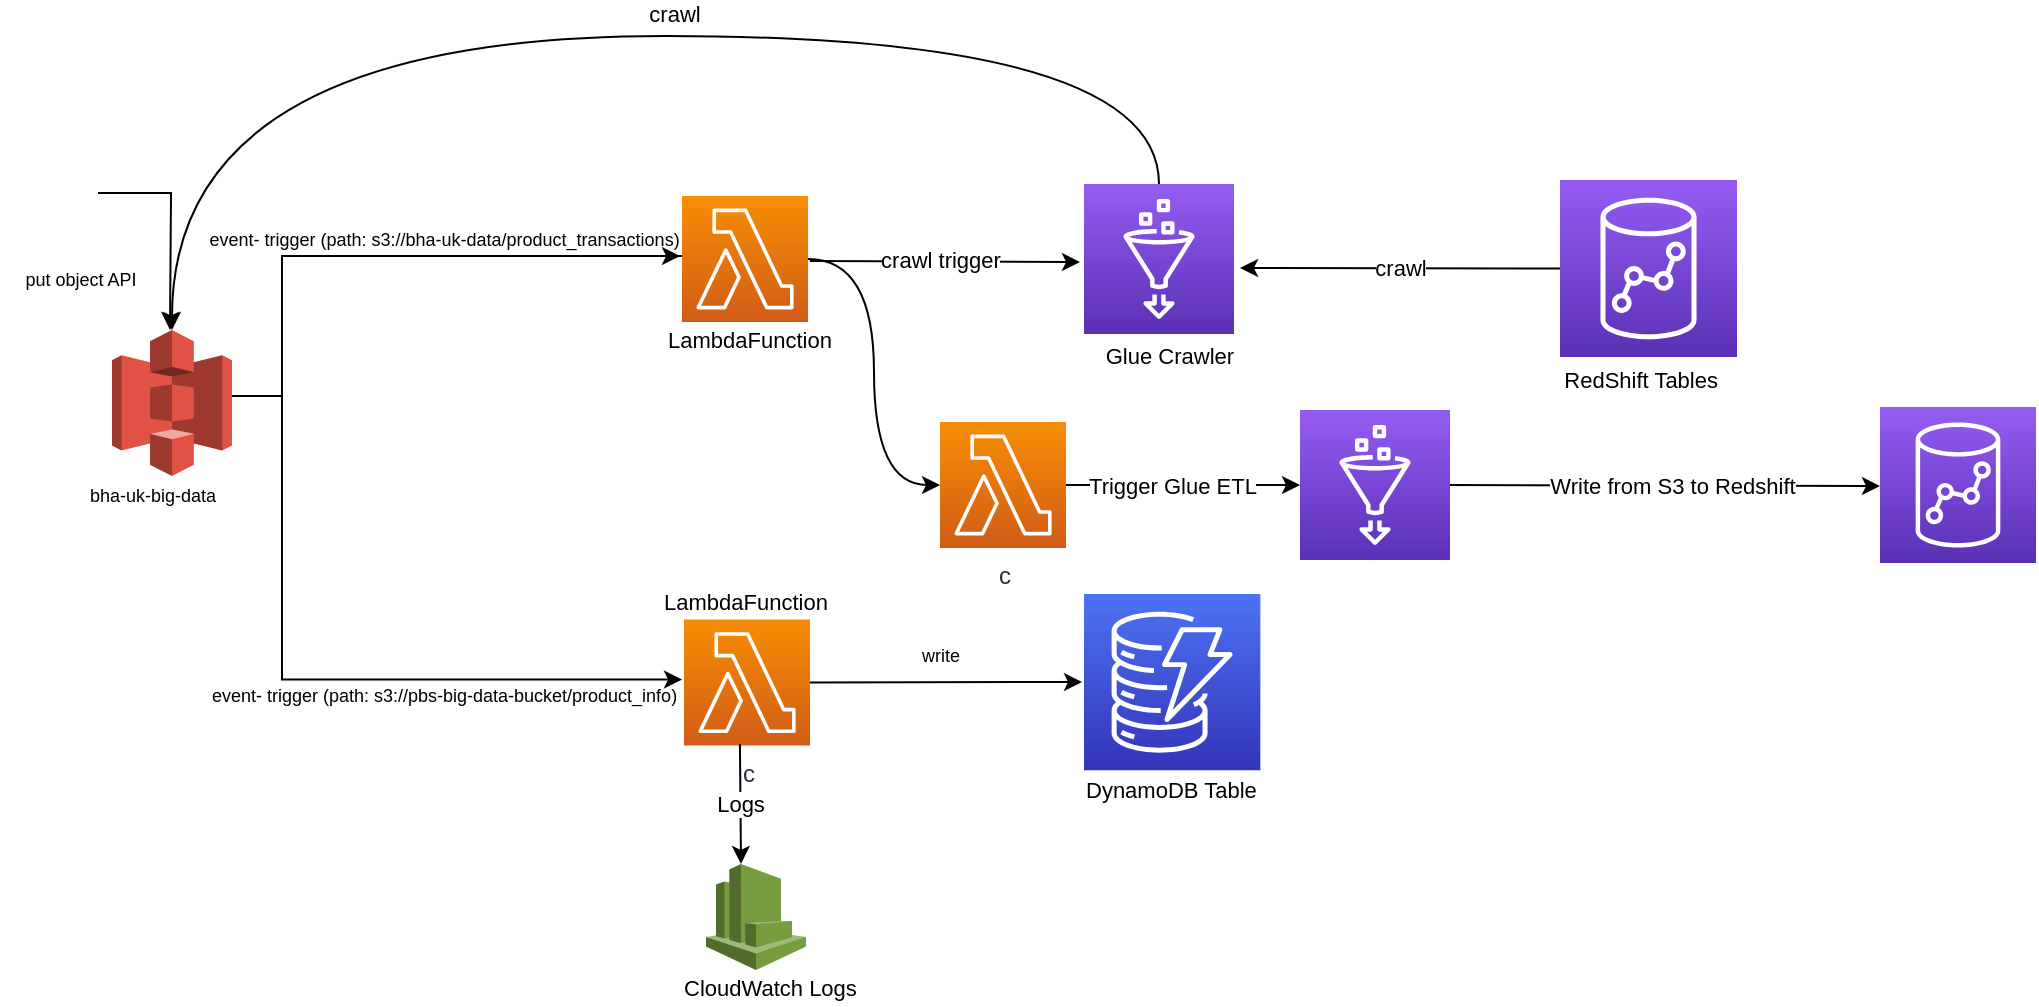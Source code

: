 <mxfile version="20.2.3" type="github">
  <diagram id="Ht1M8jgEwFfnCIfOTk4-" name="Page-1">
    <mxGraphModel dx="1292" dy="549" grid="1" gridSize="10" guides="1" tooltips="1" connect="1" arrows="1" fold="1" page="1" pageScale="1" pageWidth="1169" pageHeight="827" math="0" shadow="0">
      <root>
        <mxCell id="0" />
        <mxCell id="1" parent="0" />
        <mxCell id="TXq7R9aLI3J5eNGoXP3h-1" value="" style="outlineConnect=0;dashed=0;verticalLabelPosition=bottom;verticalAlign=top;align=center;html=1;shape=mxgraph.aws3.s3;fillColor=#E05243;gradientColor=none;" vertex="1" parent="1">
          <mxGeometry x="156" y="367" width="60" height="73" as="geometry" />
        </mxCell>
        <mxCell id="TXq7R9aLI3J5eNGoXP3h-2" value="c&lt;span style=&quot;color: rgba(0, 0, 0, 0); font-family: monospace; font-size: 0px; text-align: start;&quot;&gt;%3CmxGraphModel%3E%3Croot%3E%3CmxCell%20id%3D%220%22%2F%3E%3CmxCell%20id%3D%221%22%20parent%3D%220%22%2F%3E%3CmxCell%20id%3D%222%22%20value%3D%22crawl%22%20style%3D%22edgeLabel%3Bresizable%3D0%3Bhtml%3D1%3Balign%3Dcenter%3BverticalAlign%3Dmiddle%3B%22%20connectable%3D%220%22%20vertex%3D%221%22%20parent%3D%221%22%3E%3CmxGeometry%20x%3D%22792.586%22%20y%3D%22335.33%22%20as%3D%22geometry%22%2F%3E%3C%2FmxCell%3E%3C%2Froot%3E%3C%2FmxGraphModel%3E&lt;/span&gt;" style="sketch=0;points=[[0,0,0],[0.25,0,0],[0.5,0,0],[0.75,0,0],[1,0,0],[0,1,0],[0.25,1,0],[0.5,1,0],[0.75,1,0],[1,1,0],[0,0.25,0],[0,0.5,0],[0,0.75,0],[1,0.25,0],[1,0.5,0],[1,0.75,0]];outlineConnect=0;fontColor=#232F3E;gradientColor=#F78E04;gradientDirection=north;fillColor=#D05C17;strokeColor=#ffffff;dashed=0;verticalLabelPosition=bottom;verticalAlign=top;align=center;html=1;fontSize=12;fontStyle=0;aspect=fixed;shape=mxgraph.aws4.resourceIcon;resIcon=mxgraph.aws4.lambda;" vertex="1" parent="1">
          <mxGeometry x="442" y="511.79" width="63" height="63" as="geometry" />
        </mxCell>
        <mxCell id="TXq7R9aLI3J5eNGoXP3h-4" value="" style="outlineConnect=0;dashed=0;verticalLabelPosition=bottom;verticalAlign=top;align=center;html=1;shape=mxgraph.aws3.cloudwatch;fillColor=#759C3E;gradientColor=none;" vertex="1" parent="1">
          <mxGeometry x="453" y="634" width="50" height="53" as="geometry" />
        </mxCell>
        <mxCell id="TXq7R9aLI3J5eNGoXP3h-7" value="" style="endArrow=classic;html=1;rounded=0;" edge="1" parent="1">
          <mxGeometry relative="1" as="geometry">
            <mxPoint x="505" y="543.21" as="sourcePoint" />
            <mxPoint x="641" y="543" as="targetPoint" />
          </mxGeometry>
        </mxCell>
        <mxCell id="TXq7R9aLI3J5eNGoXP3h-8" value="CloudWatch Logs" style="edgeLabel;resizable=0;html=1;align=left;verticalAlign=bottom;" connectable="0" vertex="1" parent="TXq7R9aLI3J5eNGoXP3h-7">
          <mxGeometry x="-1" relative="1" as="geometry">
            <mxPoint x="-65" y="161" as="offset" />
          </mxGeometry>
        </mxCell>
        <mxCell id="TXq7R9aLI3J5eNGoXP3h-9" value="RedShift Tables" style="edgeLabel;resizable=0;html=1;align=right;verticalAlign=bottom;" connectable="0" vertex="1" parent="TXq7R9aLI3J5eNGoXP3h-7">
          <mxGeometry x="1" relative="1" as="geometry">
            <mxPoint x="319" y="-143" as="offset" />
          </mxGeometry>
        </mxCell>
        <mxCell id="TXq7R9aLI3J5eNGoXP3h-11" value="" style="endArrow=classic;html=1;rounded=0;entryX=0.35;entryY=0;entryDx=0;entryDy=0;entryPerimeter=0;exitX=0.444;exitY=0.987;exitDx=0;exitDy=0;exitPerimeter=0;" edge="1" parent="1" target="TXq7R9aLI3J5eNGoXP3h-4" source="TXq7R9aLI3J5eNGoXP3h-2">
          <mxGeometry relative="1" as="geometry">
            <mxPoint x="470.003" y="579.767" as="sourcePoint" />
            <mxPoint x="570" y="599.79" as="targetPoint" />
          </mxGeometry>
        </mxCell>
        <mxCell id="TXq7R9aLI3J5eNGoXP3h-12" value="Logs" style="edgeLabel;resizable=0;html=1;align=center;verticalAlign=middle;" connectable="0" vertex="1" parent="TXq7R9aLI3J5eNGoXP3h-11">
          <mxGeometry relative="1" as="geometry" />
        </mxCell>
        <mxCell id="TXq7R9aLI3J5eNGoXP3h-13" value="LambdaFunction" style="edgeLabel;resizable=0;html=1;align=left;verticalAlign=bottom;" connectable="0" vertex="1" parent="1">
          <mxGeometry x="429.59" y="511.79" as="geometry" />
        </mxCell>
        <mxCell id="TXq7R9aLI3J5eNGoXP3h-16" value="write" style="text;html=1;align=center;verticalAlign=middle;resizable=0;points=[];autosize=1;strokeColor=none;fillColor=none;fontSize=9;" vertex="1" parent="1">
          <mxGeometry x="550" y="519.79" width="40" height="20" as="geometry" />
        </mxCell>
        <mxCell id="TXq7R9aLI3J5eNGoXP3h-17" style="edgeStyle=orthogonalEdgeStyle;rounded=0;orthogonalLoop=1;jettySize=auto;html=1;exitX=1;exitY=0.5;exitDx=0;exitDy=0;fontSize=9;entryX=0.5;entryY=0;entryDx=0;entryDy=0;entryPerimeter=0;" edge="1" parent="1" source="TXq7R9aLI3J5eNGoXP3h-18">
          <mxGeometry relative="1" as="geometry">
            <mxPoint x="185" y="367" as="targetPoint" />
          </mxGeometry>
        </mxCell>
        <mxCell id="TXq7R9aLI3J5eNGoXP3h-18" value="" style="shape=image;html=1;verticalAlign=top;verticalLabelPosition=bottom;labelBackgroundColor=#ffffff;imageAspect=0;aspect=fixed;image=https://cdn3.iconfinder.com/data/icons/cad-database-presentation-spreadsheet-vector-fil-2/512/19-128.png;fontSize=9;" vertex="1" parent="1">
          <mxGeometry x="116" y="282" width="33" height="33" as="geometry" />
        </mxCell>
        <mxCell id="TXq7R9aLI3J5eNGoXP3h-19" value="put object API" style="text;html=1;align=center;verticalAlign=middle;resizable=0;points=[];autosize=1;strokeColor=none;fillColor=none;fontSize=9;" vertex="1" parent="1">
          <mxGeometry x="100" y="331.5" width="80" height="20" as="geometry" />
        </mxCell>
        <mxCell id="TXq7R9aLI3J5eNGoXP3h-26" value="" style="sketch=0;points=[[0,0,0],[0.25,0,0],[0.5,0,0],[0.75,0,0],[1,0,0],[0,1,0],[0.25,1,0],[0.5,1,0],[0.75,1,0],[1,1,0],[0,0.25,0],[0,0.5,0],[0,0.75,0],[1,0.25,0],[1,0.5,0],[1,0.75,0]];outlineConnect=0;fontColor=#232F3E;gradientColor=#945DF2;gradientDirection=north;fillColor=#5A30B5;strokeColor=#ffffff;dashed=0;verticalLabelPosition=bottom;verticalAlign=top;align=center;html=1;fontSize=12;fontStyle=0;aspect=fixed;shape=mxgraph.aws4.resourceIcon;resIcon=mxgraph.aws4.redshift;" vertex="1" parent="1">
          <mxGeometry x="880" y="292" width="88.5" height="88.5" as="geometry" />
        </mxCell>
        <mxCell id="TXq7R9aLI3J5eNGoXP3h-27" value="" style="edgeStyle=elbowEdgeStyle;elbow=horizontal;endArrow=classic;html=1;rounded=0;startArrow=none;" edge="1" parent="1" source="TXq7R9aLI3J5eNGoXP3h-36">
          <mxGeometry width="50" height="50" relative="1" as="geometry">
            <mxPoint x="216" y="400" as="sourcePoint" />
            <mxPoint x="440" y="330" as="targetPoint" />
            <Array as="points">
              <mxPoint x="241" y="330" />
            </Array>
          </mxGeometry>
        </mxCell>
        <mxCell id="TXq7R9aLI3J5eNGoXP3h-28" value="" style="edgeStyle=elbowEdgeStyle;elbow=horizontal;endArrow=classic;html=1;rounded=0;" edge="1" parent="1">
          <mxGeometry width="50" height="50" relative="1" as="geometry">
            <mxPoint x="220" y="400" as="sourcePoint" />
            <mxPoint x="441" y="541.79" as="targetPoint" />
            <Array as="points">
              <mxPoint x="241" y="521.79" />
            </Array>
          </mxGeometry>
        </mxCell>
        <mxCell id="TXq7R9aLI3J5eNGoXP3h-30" value="event- trigger (path:&amp;nbsp;s3://bha-uk-data/product_transactions)&amp;nbsp;" style="text;html=1;align=center;verticalAlign=middle;resizable=0;points=[];autosize=1;strokeColor=none;fillColor=none;fontSize=9;" vertex="1" parent="1">
          <mxGeometry x="193" y="311.5" width="260" height="20" as="geometry" />
        </mxCell>
        <mxCell id="TXq7R9aLI3J5eNGoXP3h-34" value="" style="sketch=0;points=[[0,0,0],[0.25,0,0],[0.5,0,0],[0.75,0,0],[1,0,0],[0,1,0],[0.25,1,0],[0.5,1,0],[0.75,1,0],[1,1,0],[0,0.25,0],[0,0.5,0],[0,0.75,0],[1,0.25,0],[1,0.5,0],[1,0.75,0]];outlineConnect=0;fontColor=#232F3E;gradientColor=#4D72F3;gradientDirection=north;fillColor=#3334B9;strokeColor=#ffffff;dashed=0;verticalLabelPosition=bottom;verticalAlign=top;align=center;html=1;fontSize=12;fontStyle=0;aspect=fixed;shape=mxgraph.aws4.resourceIcon;resIcon=mxgraph.aws4.dynamodb;" vertex="1" parent="1">
          <mxGeometry x="642" y="499" width="88.18" height="88.18" as="geometry" />
        </mxCell>
        <mxCell id="TXq7R9aLI3J5eNGoXP3h-35" value="DynamoDB Table" style="edgeLabel;resizable=0;html=1;align=left;verticalAlign=bottom;" connectable="0" vertex="1" parent="1">
          <mxGeometry x="641" y="605" as="geometry" />
        </mxCell>
        <mxCell id="TXq7R9aLI3J5eNGoXP3h-36" value="" style="sketch=0;points=[[0,0,0],[0.25,0,0],[0.5,0,0],[0.75,0,0],[1,0,0],[0,1,0],[0.25,1,0],[0.5,1,0],[0.75,1,0],[1,1,0],[0,0.25,0],[0,0.5,0],[0,0.75,0],[1,0.25,0],[1,0.5,0],[1,0.75,0]];outlineConnect=0;fontColor=#232F3E;gradientColor=#F78E04;gradientDirection=north;fillColor=#D05C17;strokeColor=#ffffff;dashed=0;verticalLabelPosition=bottom;verticalAlign=top;align=center;html=1;fontSize=12;fontStyle=0;aspect=fixed;shape=mxgraph.aws4.resourceIcon;resIcon=mxgraph.aws4.lambda;" vertex="1" parent="1">
          <mxGeometry x="441" y="300" width="63" height="63" as="geometry" />
        </mxCell>
        <mxCell id="TXq7R9aLI3J5eNGoXP3h-38" value="" style="edgeStyle=elbowEdgeStyle;elbow=horizontal;endArrow=none;html=1;rounded=0;" edge="1" parent="1" target="TXq7R9aLI3J5eNGoXP3h-36">
          <mxGeometry width="50" height="50" relative="1" as="geometry">
            <mxPoint x="216" y="400.0" as="sourcePoint" />
            <mxPoint x="640" y="330.0" as="targetPoint" />
            <Array as="points">
              <mxPoint x="241" y="330" />
            </Array>
          </mxGeometry>
        </mxCell>
        <mxCell id="TXq7R9aLI3J5eNGoXP3h-39" value="" style="sketch=0;points=[[0,0,0],[0.25,0,0],[0.5,0,0],[0.75,0,0],[1,0,0],[0,1,0],[0.25,1,0],[0.5,1,0],[0.75,1,0],[1,1,0],[0,0.25,0],[0,0.5,0],[0,0.75,0],[1,0.25,0],[1,0.5,0],[1,0.75,0]];outlineConnect=0;fontColor=#232F3E;gradientColor=#945DF2;gradientDirection=north;fillColor=#5A30B5;strokeColor=#ffffff;dashed=0;verticalLabelPosition=bottom;verticalAlign=top;align=center;html=1;fontSize=12;fontStyle=0;aspect=fixed;shape=mxgraph.aws4.resourceIcon;resIcon=mxgraph.aws4.glue;" vertex="1" parent="1">
          <mxGeometry x="642" y="294" width="75" height="75" as="geometry" />
        </mxCell>
        <mxCell id="TXq7R9aLI3J5eNGoXP3h-40" value="LambdaFunction" style="edgeLabel;resizable=0;html=1;align=left;verticalAlign=bottom;" connectable="0" vertex="1" parent="1">
          <mxGeometry x="431.59" y="380.0" as="geometry" />
        </mxCell>
        <mxCell id="TXq7R9aLI3J5eNGoXP3h-43" value="" style="endArrow=classic;html=1;rounded=0;curved=1;exitX=0;exitY=0.5;exitDx=0;exitDy=0;exitPerimeter=0;" edge="1" parent="1" source="TXq7R9aLI3J5eNGoXP3h-26">
          <mxGeometry relative="1" as="geometry">
            <mxPoint x="705" y="335.16" as="sourcePoint" />
            <mxPoint x="720" y="336" as="targetPoint" />
          </mxGeometry>
        </mxCell>
        <mxCell id="TXq7R9aLI3J5eNGoXP3h-44" value="crawl" style="edgeLabel;resizable=0;html=1;align=center;verticalAlign=middle;" connectable="0" vertex="1" parent="TXq7R9aLI3J5eNGoXP3h-43">
          <mxGeometry relative="1" as="geometry" />
        </mxCell>
        <mxCell id="TXq7R9aLI3J5eNGoXP3h-45" value="crawl" style="edgeLabel;resizable=0;html=1;align=center;verticalAlign=middle;" connectable="0" vertex="1" parent="1">
          <mxGeometry x="779.996" y="336.25" as="geometry">
            <mxPoint x="-343" y="-128" as="offset" />
          </mxGeometry>
        </mxCell>
        <mxCell id="TXq7R9aLI3J5eNGoXP3h-46" value="" style="endArrow=classic;html=1;rounded=0;curved=1;" edge="1" parent="1">
          <mxGeometry width="50" height="50" relative="1" as="geometry">
            <mxPoint x="505" y="332.5" as="sourcePoint" />
            <mxPoint x="640" y="333" as="targetPoint" />
          </mxGeometry>
        </mxCell>
        <mxCell id="TXq7R9aLI3J5eNGoXP3h-47" value="c&lt;span style=&quot;color: rgba(0, 0, 0, 0); font-family: monospace; font-size: 0px; text-align: start;&quot;&gt;%3CmxGraphModel%3E%3Croot%3E%3CmxCell%20id%3D%220%22%2F%3E%3CmxCell%20id%3D%221%22%20parent%3D%220%22%2F%3E%3CmxCell%20id%3D%222%22%20value%3D%22crawl%22%20style%3D%22edgeLabel%3Bresizable%3D0%3Bhtml%3D1%3Balign%3Dcenter%3BverticalAlign%3Dmiddle%3B%22%20connectable%3D%220%22%20vertex%3D%221%22%20parent%3D%221%22%3E%3CmxGeometry%20x%3D%22792.586%22%20y%3D%22335.33%22%20as%3D%22geometry%22%2F%3E%3C%2FmxCell%3E%3C%2Froot%3E%3C%2FmxGraphModel%3E&lt;/span&gt;" style="sketch=0;points=[[0,0,0],[0.25,0,0],[0.5,0,0],[0.75,0,0],[1,0,0],[0,1,0],[0.25,1,0],[0.5,1,0],[0.75,1,0],[1,1,0],[0,0.25,0],[0,0.5,0],[0,0.75,0],[1,0.25,0],[1,0.5,0],[1,0.75,0]];outlineConnect=0;fontColor=#232F3E;gradientColor=#F78E04;gradientDirection=north;fillColor=#D05C17;strokeColor=#ffffff;dashed=0;verticalLabelPosition=bottom;verticalAlign=top;align=center;html=1;fontSize=12;fontStyle=0;aspect=fixed;shape=mxgraph.aws4.resourceIcon;resIcon=mxgraph.aws4.lambda;" vertex="1" parent="1">
          <mxGeometry x="570" y="413.0" width="63" height="63" as="geometry" />
        </mxCell>
        <mxCell id="TXq7R9aLI3J5eNGoXP3h-51" value="" style="edgeStyle=elbowEdgeStyle;elbow=horizontal;endArrow=classic;html=1;rounded=0;curved=1;entryX=0;entryY=0.5;entryDx=0;entryDy=0;entryPerimeter=0;" edge="1" parent="1" source="TXq7R9aLI3J5eNGoXP3h-36" target="TXq7R9aLI3J5eNGoXP3h-47">
          <mxGeometry width="50" height="50" relative="1" as="geometry">
            <mxPoint x="441" y="417" as="sourcePoint" />
            <mxPoint x="491" y="367" as="targetPoint" />
          </mxGeometry>
        </mxCell>
        <mxCell id="TXq7R9aLI3J5eNGoXP3h-52" value="" style="sketch=0;points=[[0,0,0],[0.25,0,0],[0.5,0,0],[0.75,0,0],[1,0,0],[0,1,0],[0.25,1,0],[0.5,1,0],[0.75,1,0],[1,1,0],[0,0.25,0],[0,0.5,0],[0,0.75,0],[1,0.25,0],[1,0.5,0],[1,0.75,0]];outlineConnect=0;fontColor=#232F3E;gradientColor=#945DF2;gradientDirection=north;fillColor=#5A30B5;strokeColor=#ffffff;dashed=0;verticalLabelPosition=bottom;verticalAlign=top;align=center;html=1;fontSize=12;fontStyle=0;aspect=fixed;shape=mxgraph.aws4.resourceIcon;resIcon=mxgraph.aws4.glue;" vertex="1" parent="1">
          <mxGeometry x="750" y="407" width="75" height="75" as="geometry" />
        </mxCell>
        <mxCell id="TXq7R9aLI3J5eNGoXP3h-53" value="" style="sketch=0;points=[[0,0,0],[0.25,0,0],[0.5,0,0],[0.75,0,0],[1,0,0],[0,1,0],[0.25,1,0],[0.5,1,0],[0.75,1,0],[1,1,0],[0,0.25,0],[0,0.5,0],[0,0.75,0],[1,0.25,0],[1,0.5,0],[1,0.75,0]];outlineConnect=0;fontColor=#232F3E;gradientColor=#945DF2;gradientDirection=north;fillColor=#5A30B5;strokeColor=#ffffff;dashed=0;verticalLabelPosition=bottom;verticalAlign=top;align=center;html=1;fontSize=12;fontStyle=0;aspect=fixed;shape=mxgraph.aws4.resourceIcon;resIcon=mxgraph.aws4.redshift;" vertex="1" parent="1">
          <mxGeometry x="1040" y="405.5" width="78" height="78" as="geometry" />
        </mxCell>
        <mxCell id="TXq7R9aLI3J5eNGoXP3h-58" value="" style="endArrow=classic;html=1;rounded=0;curved=1;exitX=1;exitY=0.5;exitDx=0;exitDy=0;exitPerimeter=0;" edge="1" parent="1" source="TXq7R9aLI3J5eNGoXP3h-47" target="TXq7R9aLI3J5eNGoXP3h-52">
          <mxGeometry relative="1" as="geometry">
            <mxPoint x="640" y="444" as="sourcePoint" />
            <mxPoint x="720" y="444.16" as="targetPoint" />
          </mxGeometry>
        </mxCell>
        <mxCell id="TXq7R9aLI3J5eNGoXP3h-62" value="" style="endArrow=classic;html=1;rounded=0;curved=1;exitX=1;exitY=0.5;exitDx=0;exitDy=0;exitPerimeter=0;" edge="1" parent="1" source="TXq7R9aLI3J5eNGoXP3h-52">
          <mxGeometry relative="1" as="geometry">
            <mxPoint x="818" y="445" as="sourcePoint" />
            <mxPoint x="1040" y="445" as="targetPoint" />
          </mxGeometry>
        </mxCell>
        <mxCell id="TXq7R9aLI3J5eNGoXP3h-63" value="Write from S3 to Redshift" style="edgeLabel;resizable=0;html=1;align=center;verticalAlign=middle;" connectable="0" vertex="1" parent="TXq7R9aLI3J5eNGoXP3h-62">
          <mxGeometry relative="1" as="geometry">
            <mxPoint x="3" as="offset" />
          </mxGeometry>
        </mxCell>
        <mxCell id="TXq7R9aLI3J5eNGoXP3h-64" value="crawl trigger" style="edgeLabel;resizable=0;html=1;align=center;verticalAlign=middle;" connectable="0" vertex="1" parent="1">
          <mxGeometry x="570.0" y="331.495" as="geometry" />
        </mxCell>
        <mxCell id="TXq7R9aLI3J5eNGoXP3h-65" value="" style="edgeStyle=elbowEdgeStyle;elbow=vertical;endArrow=classic;html=1;rounded=0;curved=1;entryX=0.5;entryY=0;entryDx=0;entryDy=0;entryPerimeter=0;" edge="1" parent="1" source="TXq7R9aLI3J5eNGoXP3h-39" target="TXq7R9aLI3J5eNGoXP3h-1">
          <mxGeometry width="50" height="50" relative="1" as="geometry">
            <mxPoint x="300" y="220" as="sourcePoint" />
            <mxPoint x="390" y="220" as="targetPoint" />
            <Array as="points">
              <mxPoint x="440" y="220" />
              <mxPoint x="500" y="210" />
              <mxPoint x="440" y="210" />
            </Array>
          </mxGeometry>
        </mxCell>
        <mxCell id="TXq7R9aLI3J5eNGoXP3h-68" value="Trigger Glue ETL" style="edgeLabel;resizable=0;html=1;align=center;verticalAlign=middle;" connectable="0" vertex="1" parent="1">
          <mxGeometry x="686.091" y="444.5" as="geometry" />
        </mxCell>
        <mxCell id="TXq7R9aLI3J5eNGoXP3h-69" value="Glue Crawler&amp;nbsp;" style="edgeLabel;resizable=0;html=1;align=center;verticalAlign=middle;" connectable="0" vertex="1" parent="1">
          <mxGeometry x="686.09" y="379.995" as="geometry" />
        </mxCell>
        <mxCell id="TXq7R9aLI3J5eNGoXP3h-70" value="event- trigger (path:&amp;nbsp;s3://pbs-big-data-bucket/product_info)&amp;nbsp;" style="text;html=1;align=center;verticalAlign=middle;resizable=0;points=[];autosize=1;strokeColor=none;fillColor=none;fontSize=9;" vertex="1" parent="1">
          <mxGeometry x="193" y="540" width="260" height="20" as="geometry" />
        </mxCell>
        <mxCell id="TXq7R9aLI3J5eNGoXP3h-72" value="bha-uk-big-data" style="text;html=1;align=center;verticalAlign=middle;resizable=0;points=[];autosize=1;strokeColor=none;fillColor=none;fontSize=9;" vertex="1" parent="1">
          <mxGeometry x="131" y="440" width="90" height="20" as="geometry" />
        </mxCell>
      </root>
    </mxGraphModel>
  </diagram>
</mxfile>

